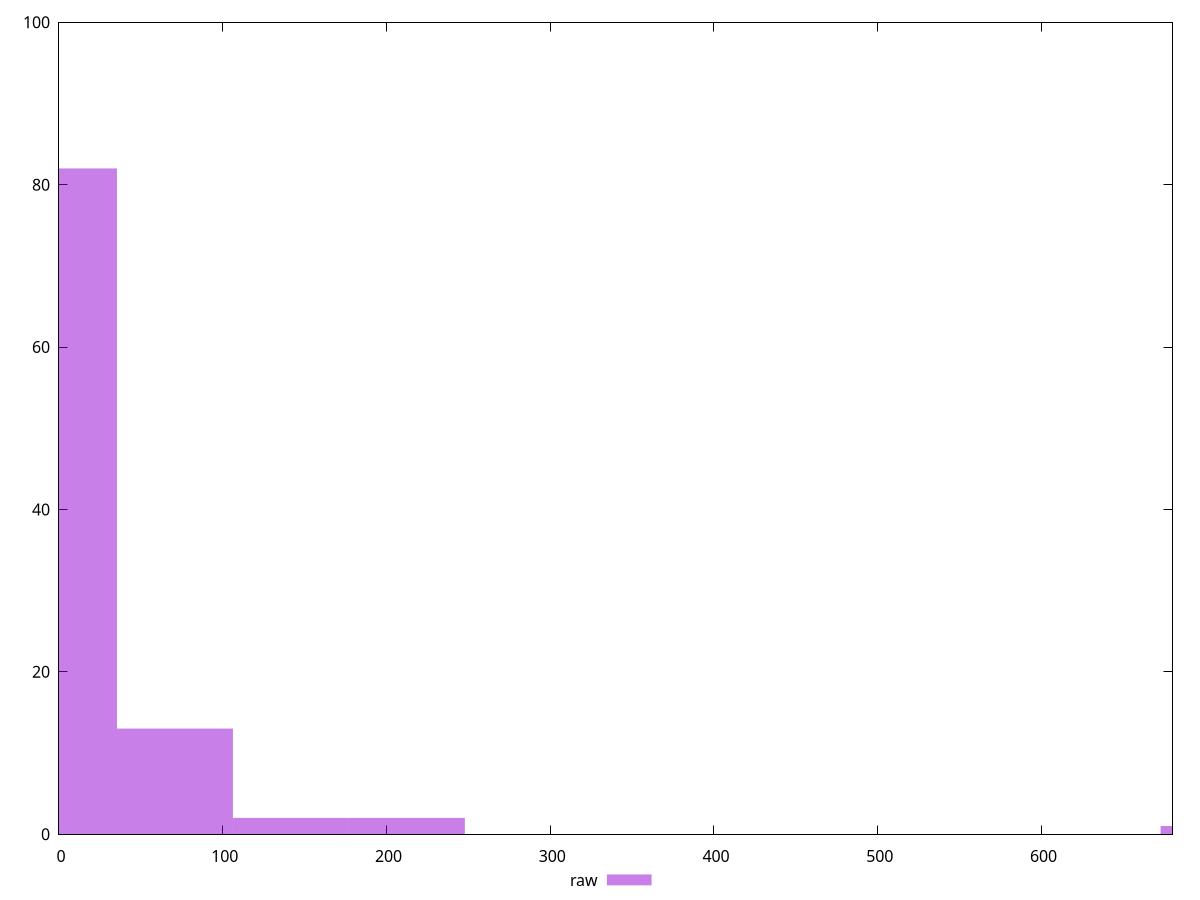 reset

$raw <<EOF
0 82
70.815215183212 13
708.15215183212 1
212.44564554963603 2
141.630430366424 2
EOF

set key outside below
set boxwidth 70.815215183212
set xrange [0:680]
set yrange [0:100]
set trange [0:100]
set style fill transparent solid 0.5 noborder
set terminal svg size 640, 490 enhanced background rgb 'white'
set output "reports/report_00030_2021-02-24T20-42-31.540Z/uses-http2/samples/astro/raw/histogram.svg"

plot $raw title "raw" with boxes

reset
